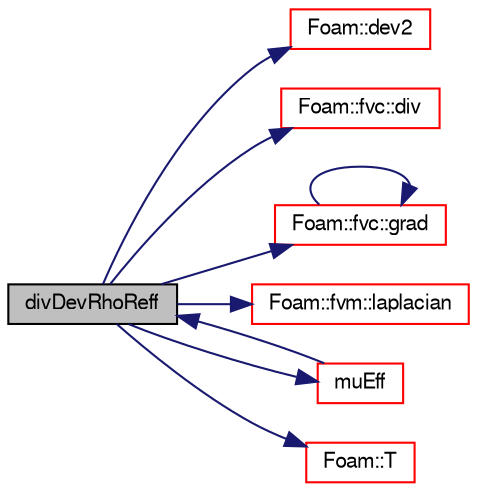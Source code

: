 digraph "divDevRhoReff"
{
  bgcolor="transparent";
  edge [fontname="FreeSans",fontsize="10",labelfontname="FreeSans",labelfontsize="10"];
  node [fontname="FreeSans",fontsize="10",shape=record];
  rankdir="LR";
  Node447 [label="divDevRhoReff",height=0.2,width=0.4,color="black", fillcolor="grey75", style="filled", fontcolor="black"];
  Node447 -> Node448 [color="midnightblue",fontsize="10",style="solid",fontname="FreeSans"];
  Node448 [label="Foam::dev2",height=0.2,width=0.4,color="red",URL="$a21124.html#a01b360e0d7ad7b43a8037fc09929e96f"];
  Node447 -> Node452 [color="midnightblue",fontsize="10",style="solid",fontname="FreeSans"];
  Node452 [label="Foam::fvc::div",height=0.2,width=0.4,color="red",URL="$a21134.html#a585533948ad80abfe589d920c641f251"];
  Node447 -> Node751 [color="midnightblue",fontsize="10",style="solid",fontname="FreeSans"];
  Node751 [label="Foam::fvc::grad",height=0.2,width=0.4,color="red",URL="$a21134.html#a7c00ec90ecc15ed3005255e42c52827a"];
  Node751 -> Node751 [color="midnightblue",fontsize="10",style="solid",fontname="FreeSans"];
  Node447 -> Node753 [color="midnightblue",fontsize="10",style="solid",fontname="FreeSans"];
  Node753 [label="Foam::fvm::laplacian",height=0.2,width=0.4,color="red",URL="$a21135.html#a05679b154654e47e9f1e2fbd2bc0bae0"];
  Node447 -> Node754 [color="midnightblue",fontsize="10",style="solid",fontname="FreeSans"];
  Node754 [label="muEff",height=0.2,width=0.4,color="red",URL="$a30742.html#aa206832eff83026a00ef917343447f26",tooltip="Return the effective viscosity, i.e. the laminar viscosity. "];
  Node754 -> Node447 [color="midnightblue",fontsize="10",style="solid",fontname="FreeSans"];
  Node447 -> Node725 [color="midnightblue",fontsize="10",style="solid",fontname="FreeSans"];
  Node725 [label="Foam::T",height=0.2,width=0.4,color="red",URL="$a21124.html#ae57fda0abb14bb0944947c463c6e09d4"];
}
